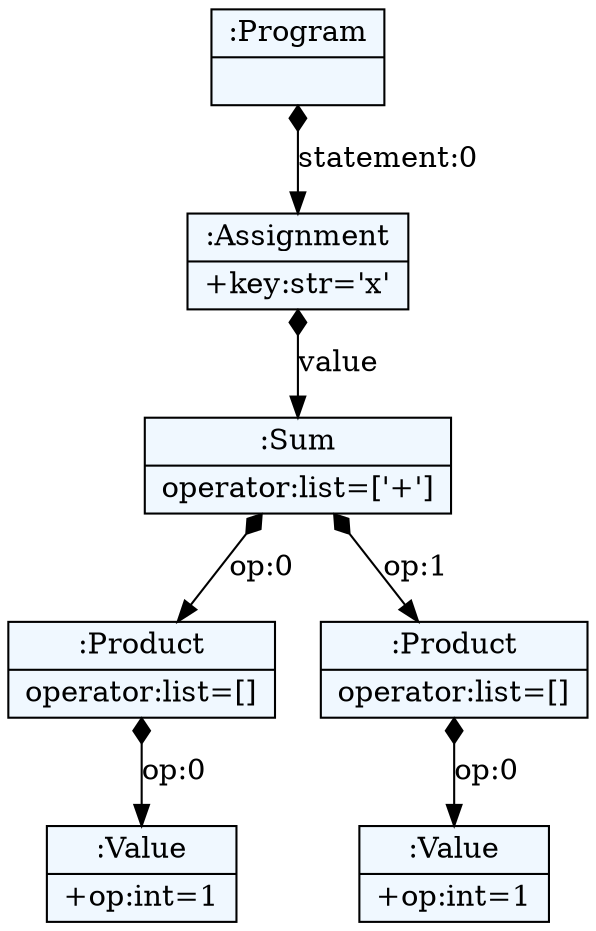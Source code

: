 
    digraph textX {
    fontname = "Bitstream Vera Sans"
    fontsize = 8
    node[
        shape=record,
        style=filled,
        fillcolor=aliceblue
    ]
    nodesep = 0.3
    edge[dir=black,arrowtail=empty]


4704236944 -> 4704239120 [label="statement:0" arrowtail=diamond dir=both]
4704239120 -> 4704239440 [label="value" arrowtail=diamond dir=both]
4704239440 -> 4704238800 [label="op:0" arrowtail=diamond dir=both]
4704238800 -> 4704318544 [label="op:0" arrowtail=diamond dir=both]
4704318544[label="{:Value|+op:int=1\l}"]
4704238800[label="{:Product|operator:list=[]\l}"]
4704239440 -> 4704319120 [label="op:1" arrowtail=diamond dir=both]
4704319120 -> 4704317648 [label="op:0" arrowtail=diamond dir=both]
4704317648[label="{:Value|+op:int=1\l}"]
4704319120[label="{:Product|operator:list=[]\l}"]
4704239440[label="{:Sum|operator:list=['+']\l}"]
4704239120[label="{:Assignment|+key:str='x'\l}"]
4704236944[label="{:Program|}"]

}
